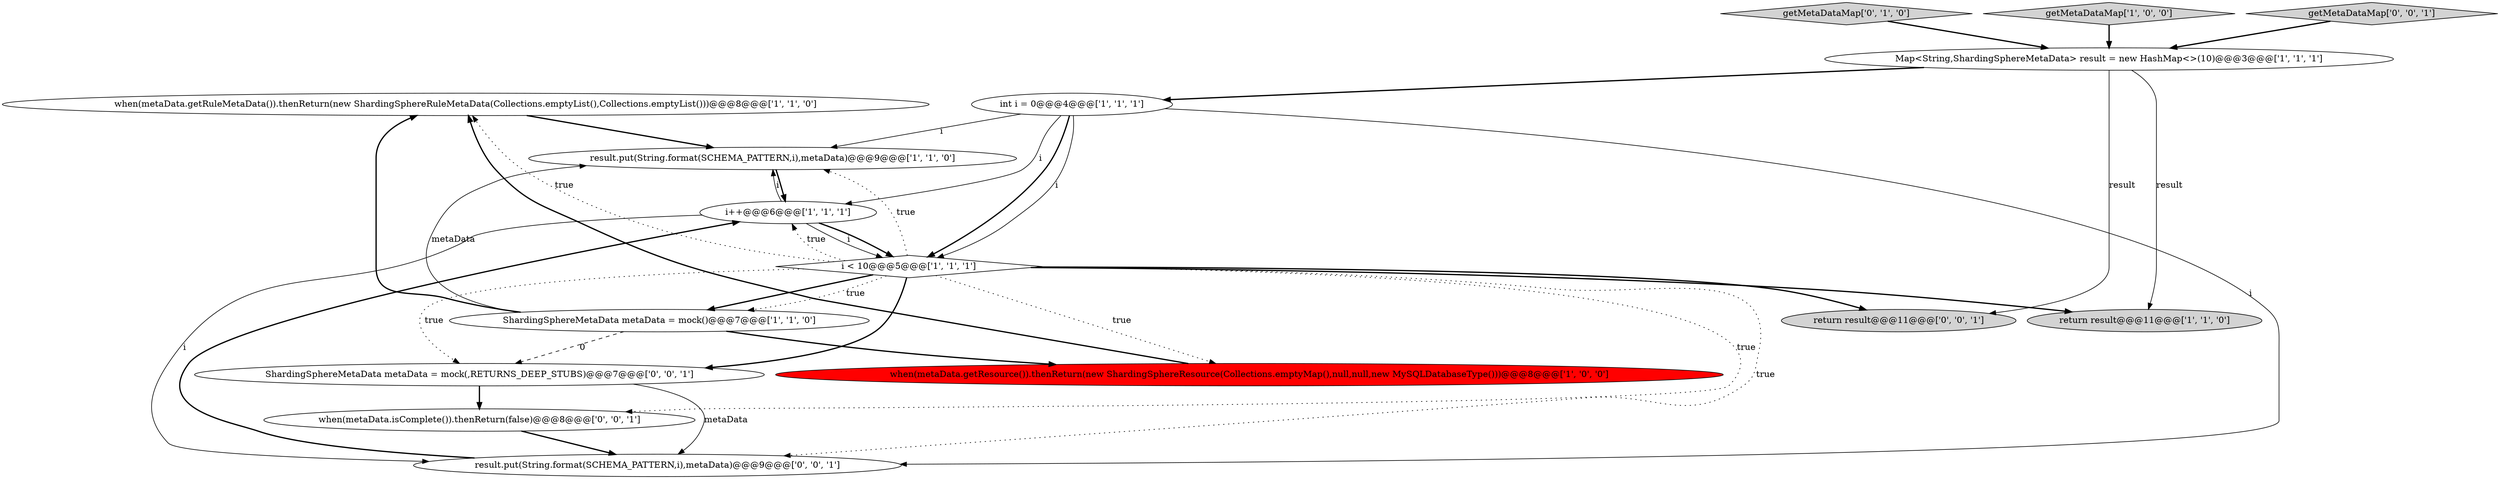 digraph {
3 [style = filled, label = "when(metaData.getRuleMetaData()).thenReturn(new ShardingSphereRuleMetaData(Collections.emptyList(),Collections.emptyList()))@@@8@@@['1', '1', '0']", fillcolor = white, shape = ellipse image = "AAA0AAABBB1BBB"];
8 [style = filled, label = "i < 10@@@5@@@['1', '1', '1']", fillcolor = white, shape = diamond image = "AAA0AAABBB1BBB"];
7 [style = filled, label = "Map<String,ShardingSphereMetaData> result = new HashMap<>(10)@@@3@@@['1', '1', '1']", fillcolor = white, shape = ellipse image = "AAA0AAABBB1BBB"];
13 [style = filled, label = "result.put(String.format(SCHEMA_PATTERN,i),metaData)@@@9@@@['0', '0', '1']", fillcolor = white, shape = ellipse image = "AAA0AAABBB3BBB"];
11 [style = filled, label = "when(metaData.isComplete()).thenReturn(false)@@@8@@@['0', '0', '1']", fillcolor = white, shape = ellipse image = "AAA0AAABBB3BBB"];
12 [style = filled, label = "ShardingSphereMetaData metaData = mock(,RETURNS_DEEP_STUBS)@@@7@@@['0', '0', '1']", fillcolor = white, shape = ellipse image = "AAA0AAABBB3BBB"];
9 [style = filled, label = "when(metaData.getResource()).thenReturn(new ShardingSphereResource(Collections.emptyMap(),null,null,new MySQLDatabaseType()))@@@8@@@['1', '0', '0']", fillcolor = red, shape = ellipse image = "AAA1AAABBB1BBB"];
6 [style = filled, label = "return result@@@11@@@['1', '1', '0']", fillcolor = lightgray, shape = ellipse image = "AAA0AAABBB1BBB"];
10 [style = filled, label = "getMetaDataMap['0', '1', '0']", fillcolor = lightgray, shape = diamond image = "AAA0AAABBB2BBB"];
5 [style = filled, label = "int i = 0@@@4@@@['1', '1', '1']", fillcolor = white, shape = ellipse image = "AAA0AAABBB1BBB"];
4 [style = filled, label = "getMetaDataMap['1', '0', '0']", fillcolor = lightgray, shape = diamond image = "AAA0AAABBB1BBB"];
15 [style = filled, label = "getMetaDataMap['0', '0', '1']", fillcolor = lightgray, shape = diamond image = "AAA0AAABBB3BBB"];
1 [style = filled, label = "result.put(String.format(SCHEMA_PATTERN,i),metaData)@@@9@@@['1', '1', '0']", fillcolor = white, shape = ellipse image = "AAA0AAABBB1BBB"];
0 [style = filled, label = "i++@@@6@@@['1', '1', '1']", fillcolor = white, shape = ellipse image = "AAA0AAABBB1BBB"];
2 [style = filled, label = "ShardingSphereMetaData metaData = mock()@@@7@@@['1', '1', '0']", fillcolor = white, shape = ellipse image = "AAA0AAABBB1BBB"];
14 [style = filled, label = "return result@@@11@@@['0', '0', '1']", fillcolor = lightgray, shape = ellipse image = "AAA0AAABBB3BBB"];
5->8 [style = bold, label=""];
15->7 [style = bold, label=""];
3->1 [style = bold, label=""];
7->6 [style = solid, label="result"];
0->1 [style = solid, label="i"];
0->13 [style = solid, label="i"];
8->2 [style = dotted, label="true"];
2->3 [style = bold, label=""];
12->11 [style = bold, label=""];
2->1 [style = solid, label="metaData"];
8->14 [style = bold, label=""];
7->14 [style = solid, label="result"];
8->6 [style = bold, label=""];
1->0 [style = bold, label=""];
2->9 [style = bold, label=""];
5->13 [style = solid, label="i"];
5->1 [style = solid, label="i"];
10->7 [style = bold, label=""];
8->3 [style = dotted, label="true"];
4->7 [style = bold, label=""];
8->1 [style = dotted, label="true"];
2->12 [style = dashed, label="0"];
7->5 [style = bold, label=""];
8->12 [style = dotted, label="true"];
8->2 [style = bold, label=""];
11->13 [style = bold, label=""];
0->8 [style = bold, label=""];
0->8 [style = solid, label="i"];
12->13 [style = solid, label="metaData"];
5->0 [style = solid, label="i"];
8->11 [style = dotted, label="true"];
9->3 [style = bold, label=""];
8->0 [style = dotted, label="true"];
8->13 [style = dotted, label="true"];
8->9 [style = dotted, label="true"];
8->12 [style = bold, label=""];
13->0 [style = bold, label=""];
5->8 [style = solid, label="i"];
}
